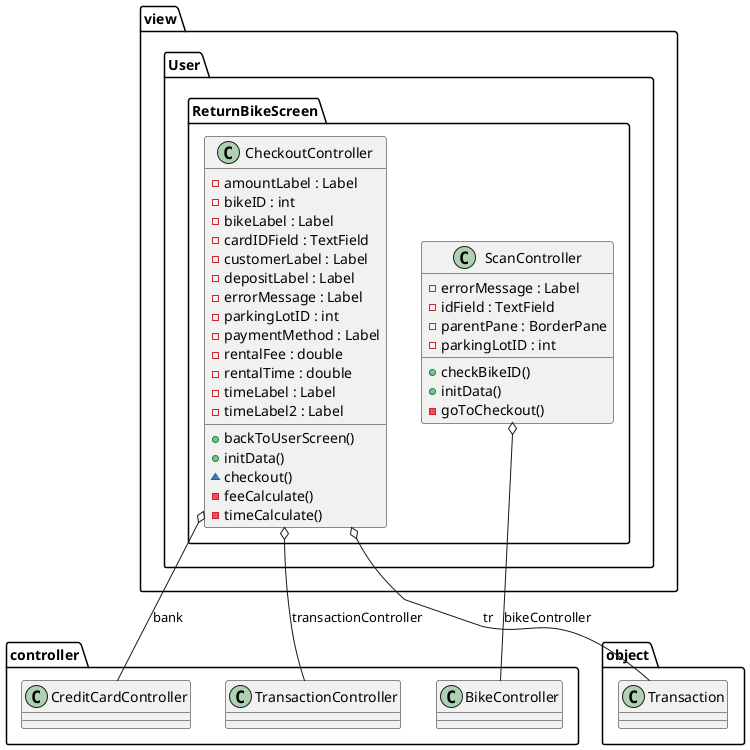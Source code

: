 @startuml



  namespace view {
    namespace User {
      namespace ReturnBikeScreen {
        class view.User.ReturnBikeScreen.CheckoutController {
            - amountLabel : Label
            - bikeID : int
            - bikeLabel : Label
            - cardIDField : TextField
            - customerLabel : Label
            - depositLabel : Label
            - errorMessage : Label
            - parkingLotID : int
            - paymentMethod : Label
            - rentalFee : double
            - rentalTime : double
            - timeLabel : Label
            - timeLabel2 : Label
            + backToUserScreen()
            + initData()
            ~ checkout()
            - feeCalculate()
            - timeCalculate()
        }
      }
    }
  }
  

  namespace view {
    namespace User {
      namespace ReturnBikeScreen {
        class view.User.ReturnBikeScreen.ScanController {
            - errorMessage : Label
            - idField : TextField
            - parentPane : BorderPane
            - parkingLotID : int
            + checkBikeID()
            + initData()
            - goToCheckout()
        }
      }
    }
  }
  

  view.User.ReturnBikeScreen.CheckoutController o-- controller.CreditCardController : bank
  view.User.ReturnBikeScreen.CheckoutController o-- controller.TransactionController : transactionController
  view.User.ReturnBikeScreen.CheckoutController o-- object.Transaction : tr
  view.User.ReturnBikeScreen.ScanController o-- controller.BikeController : bikeController



@enduml
